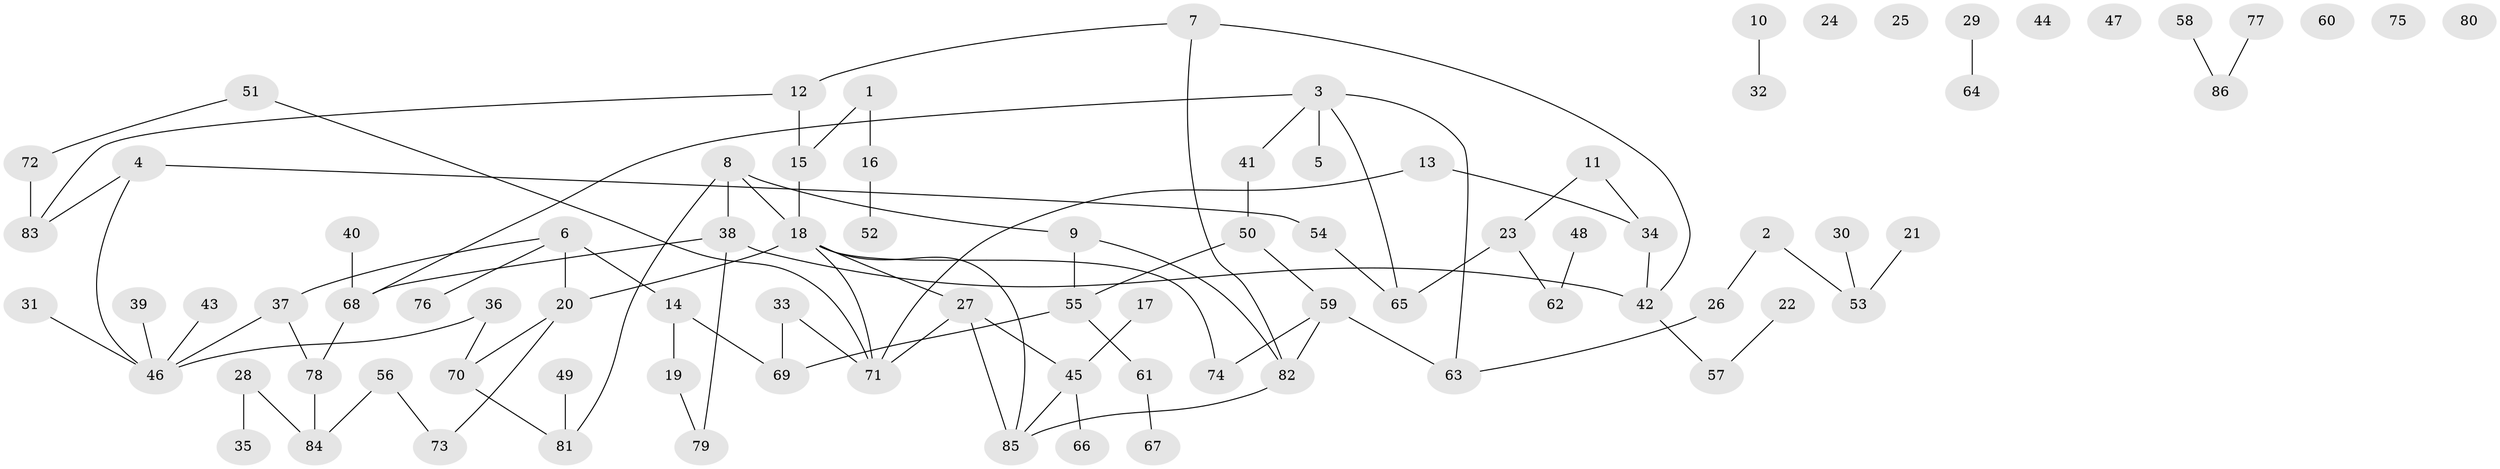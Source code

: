 // coarse degree distribution, {3: 0.16363636363636364, 6: 0.05454545454545454, 4: 0.07272727272727272, 1: 0.2545454545454545, 5: 0.12727272727272726, 0: 0.16363636363636364, 2: 0.16363636363636364}
// Generated by graph-tools (version 1.1) at 2025/23/03/03/25 07:23:28]
// undirected, 86 vertices, 97 edges
graph export_dot {
graph [start="1"]
  node [color=gray90,style=filled];
  1;
  2;
  3;
  4;
  5;
  6;
  7;
  8;
  9;
  10;
  11;
  12;
  13;
  14;
  15;
  16;
  17;
  18;
  19;
  20;
  21;
  22;
  23;
  24;
  25;
  26;
  27;
  28;
  29;
  30;
  31;
  32;
  33;
  34;
  35;
  36;
  37;
  38;
  39;
  40;
  41;
  42;
  43;
  44;
  45;
  46;
  47;
  48;
  49;
  50;
  51;
  52;
  53;
  54;
  55;
  56;
  57;
  58;
  59;
  60;
  61;
  62;
  63;
  64;
  65;
  66;
  67;
  68;
  69;
  70;
  71;
  72;
  73;
  74;
  75;
  76;
  77;
  78;
  79;
  80;
  81;
  82;
  83;
  84;
  85;
  86;
  1 -- 15;
  1 -- 16;
  2 -- 26;
  2 -- 53;
  3 -- 5;
  3 -- 41;
  3 -- 63;
  3 -- 65;
  3 -- 68;
  4 -- 46;
  4 -- 54;
  4 -- 83;
  6 -- 14;
  6 -- 20;
  6 -- 37;
  6 -- 76;
  7 -- 12;
  7 -- 42;
  7 -- 82;
  8 -- 9;
  8 -- 18;
  8 -- 38;
  8 -- 81;
  9 -- 55;
  9 -- 82;
  10 -- 32;
  11 -- 23;
  11 -- 34;
  12 -- 15;
  12 -- 83;
  13 -- 34;
  13 -- 71;
  14 -- 19;
  14 -- 69;
  15 -- 18;
  16 -- 52;
  17 -- 45;
  18 -- 20;
  18 -- 27;
  18 -- 71;
  18 -- 74;
  18 -- 85;
  19 -- 79;
  20 -- 70;
  20 -- 73;
  21 -- 53;
  22 -- 57;
  23 -- 62;
  23 -- 65;
  26 -- 63;
  27 -- 45;
  27 -- 71;
  27 -- 85;
  28 -- 35;
  28 -- 84;
  29 -- 64;
  30 -- 53;
  31 -- 46;
  33 -- 69;
  33 -- 71;
  34 -- 42;
  36 -- 46;
  36 -- 70;
  37 -- 46;
  37 -- 78;
  38 -- 42;
  38 -- 68;
  38 -- 79;
  39 -- 46;
  40 -- 68;
  41 -- 50;
  42 -- 57;
  43 -- 46;
  45 -- 66;
  45 -- 85;
  48 -- 62;
  49 -- 81;
  50 -- 55;
  50 -- 59;
  51 -- 71;
  51 -- 72;
  54 -- 65;
  55 -- 61;
  55 -- 69;
  56 -- 73;
  56 -- 84;
  58 -- 86;
  59 -- 63;
  59 -- 74;
  59 -- 82;
  61 -- 67;
  68 -- 78;
  70 -- 81;
  72 -- 83;
  77 -- 86;
  78 -- 84;
  82 -- 85;
}

